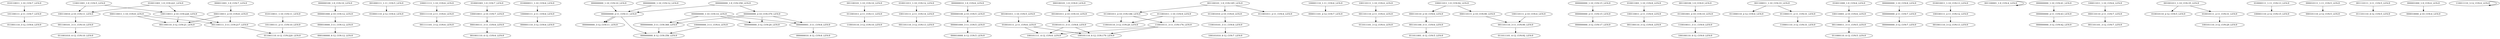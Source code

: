 digraph G {
    "101100111_2-11_COV:7_LEN:9" -> "011001110_3-12_COV:6_LEN:9";
    "110011001_1-9_COV:5_LEN:9" -> "100110010_2-10_COV:11_LEN:9";
    "110011001_1-9_COV:5_LEN:9" -> "100110011_2-10_COV:226_LEN:9";
    "010011001_1-9_COV:221_LEN:9" -> "100110010_2-10_COV:11_LEN:9";
    "010011001_1-9_COV:221_LEN:9" -> "100110011_2-10_COV:226_LEN:9";
    "000000100_1-9_COV:10_LEN:9" -> "000001000_2-10_COV:12_LEN:9";
    "001000111_1-11_COV:5_LEN:9" -> "010001110_2-12_COV:4_LEN:9";
    "100011111_1-10_COV:6_LEN:9" -> "000111110_2-11_COV:6_LEN:9";
    "100010011_2-10_COV:7_LEN:9" -> "000100111_3-11_COV:6_LEN:9";
    "010000011_1-10_COV:6_LEN:9" -> "100000111_2-11_COV:6_LEN:9";
    "000000000_2-11_COV:11_LEN:9" -> "000000000_3-12_COV:11_LEN:9";
    "011001011_2-11_COV:11_LEN:9" -> "110010110_3-12_COV:10_LEN:9";
    "010011011_1-10_COV:12_LEN:9" -> "100110111_2-11_COV:14_LEN:9";
    "000000100_2-10_COV:5_LEN:9" -> "000001000_3-11_COV:5_LEN:9";
    "000000000_2-10_COV:370_LEN:9" -> "000000000_3-11_COV:360_LEN:9";
    "000000000_2-10_COV:370_LEN:9" -> "000000000_3-12_COV:20_LEN:9";
    "000000000_2-10_COV:370_LEN:9" -> "000000001_3-11_COV:8_LEN:9";
    "010010111_3-11_COV:8_LEN:9" -> "100101110_4-12_COV:179_LEN:9";
    "010010111_3-11_COV:8_LEN:9" -> "100101111_4-12_COV:6_LEN:9";
    "001001011_1-10_COV:5_LEN:9" -> "010010111_2-11_COV:6_LEN:9";
    "001100111_3-11_COV:217_LEN:9" -> "011001110_4-12_COV:220_LEN:9";
    "000000000_3-11_COV:360_LEN:9" -> "000000000_4-12_COV:356_LEN:9";
    "011001010_2-10_COV:8_LEN:9" -> "110010101_3-11_COV:8_LEN:9";
    "001100101_1-10_COV:10_LEN:9" -> "011001011_2-11_COV:11_LEN:9";
    "100110010_2-10_COV:11_LEN:9" -> "001100101_3-11_COV:10_LEN:9";
    "110010111_3-11_COV:176_LEN:9" -> "100101110_4-12_COV:179_LEN:9";
    "110010111_3-11_COV:176_LEN:9" -> "100101111_4-12_COV:6_LEN:9";
    "100001110_1-11_COV:6_LEN:9" -> "000011101_2-12_COV:7_LEN:9";
    "100110111_1-10_COV:4_LEN:9" -> "001101110_2-11_COV:4_LEN:9";
    "010110011_1-10_COV:7_LEN:9" -> "101100111_2-11_COV:7_LEN:9";
    "000110011_1-10_COV:8_LEN:9" -> "001100111_3-11_COV:217_LEN:9";
    "000110011_1-10_COV:8_LEN:9" -> "001100110_3-12_COV:21_LEN:9";
    "100110111_2-11_COV:14_LEN:9" -> "001101110_3-12_COV:13_LEN:9";
    "000000000_1-10_COV:12_LEN:9" -> "000000000_2-11_COV:11_LEN:9";
    "010001001_1-9_COV:7_LEN:9" -> "100010011_2-10_COV:7_LEN:9";
    "000110110_2-10_COV:6_LEN:9" -> "001101100_3-11_COV:6_LEN:9";
    "000000000_1-10_COV:15_LEN:9" -> "000000000_2-11_COV:15_LEN:9";
    "010011001_1-10_COV:8_LEN:9" -> "100110011_2-11_COV:9_LEN:9";
    "000100111_3-11_COV:6_LEN:9" -> "001001110_4-12_COV:6_LEN:9";
    "110010011_3-11_COV:9_LEN:9" -> "100100110_4-12_COV:9_LEN:9";
    "001101110_2-11_COV:4_LEN:9" -> "011011101_3-12_COV:4_LEN:9";
    "001100011_1-10_COV:33_LEN:9" -> "011000110_2-12_COV:4_LEN:9";
    "001100011_1-10_COV:33_LEN:9" -> "011000111_2-11_COV:31_LEN:9";
    "000110011_2-10_COV:8_LEN:9" -> "001100111_3-11_COV:217_LEN:9";
    "000110011_2-10_COV:8_LEN:9" -> "001100110_3-12_COV:21_LEN:9";
    "001100100_1-9_COV:9_LEN:9" -> "011001001_2-10_COV:10_LEN:9";
    "010011000_1-9_COV:6_LEN:9" -> "100110001_2-10_COV:6_LEN:9";
    "000111110_2-11_COV:6_LEN:9" -> "001111101_3-12_COV:6_LEN:9";
    "010010111_2-11_COV:6_LEN:9" -> "100101110_4-12_COV:179_LEN:9";
    "010010111_2-11_COV:6_LEN:9" -> "100101111_4-12_COV:6_LEN:9";
    "000000000_1-10_COV:8_LEN:9" -> "000000000_2-11_COV:7_LEN:9";
    "000001000_2-10_COV:12_LEN:9" -> "000010000_3-11_COV:12_LEN:9";
    "001001011_2-10_COV:10_LEN:9" -> "010010111_3-11_COV:8_LEN:9";
    "100100111_2-11_COV:12_LEN:9" -> "001001110_3-12_COV:13_LEN:9";
    "001100001_1-9_COV:4_LEN:9" -> "001100001_1-9_COV:4_LEN:9";
    "011001001_2-10_COV:10_LEN:9" -> "110010011_3-11_COV:9_LEN:9";
    "000000000_2-11_COV:43_LEN:9" -> "000000000_3-12_COV:42_LEN:9";
    "000000000_2-11_COV:11_LEN:9" -> "000000000_3-12_COV:11_LEN:9";
    "000000000_2-11_COV:11_LEN:9" -> "000000000_4-12_COV:356_LEN:9";
    "100011011_1-9_COV:92_LEN:9" -> "000110110_2-10_COV:6_LEN:9";
    "100011011_1-9_COV:92_LEN:9" -> "000110111_2-10_COV:90_LEN:9";
    "000000000_2-11_COV:15_LEN:9" -> "000000000_3-12_COV:17_LEN:9";
    "100011011_1-10_COV:6_LEN:9" -> "000110110_2-11_COV:7_LEN:9";
    "000000000_1-10_COV:14_LEN:9" -> "000000000_3-11_COV:360_LEN:9";
    "000000000_1-10_COV:14_LEN:9" -> "000000000_3-12_COV:20_LEN:9";
    "000000000_1-10_COV:14_LEN:9" -> "000000001_3-11_COV:8_LEN:9";
    "000000000_1-10_COV:41_LEN:9" -> "000000000_2-11_COV:43_LEN:9";
    "001100101_3-11_COV:10_LEN:9" -> "011001010_4-12_COV:10_LEN:9";
    "000000001_3-11_COV:8_LEN:9" -> "000000010_4-12_COV:8_LEN:9";
    "100110001_2-10_COV:6_LEN:9" -> "001100011_3-11_COV:5_LEN:9";
    "001001011_1-10_COV:35_LEN:9" -> "010010110_2-12_COV:5_LEN:9";
    "001001011_1-10_COV:35_LEN:9" -> "010010111_2-11_COV:31_LEN:9";
    "100110011_2-10_COV:226_LEN:9" -> "001100111_3-11_COV:217_LEN:9";
    "100110011_2-10_COV:226_LEN:9" -> "001100110_3-12_COV:21_LEN:9";
    "100110011_2-11_COV:9_LEN:9" -> "001100110_3-12_COV:8_LEN:9";
    "110010101_3-11_COV:8_LEN:9" -> "100101010_4-12_COV:7_LEN:9";
    "010000111_1-11_COV:13_LEN:9" -> "100001110_2-12_COV:15_LEN:9";
    "100110111_2-10_COV:4_LEN:9" -> "001101110_3-11_COV:90_LEN:9";
    "001100011_3-11_COV:5_LEN:9" -> "011000110_4-12_COV:5_LEN:9";
    "101100111_2-11_COV:10_LEN:9" -> "011001110_4-12_COV:220_LEN:9";
    "001101110_3-11_COV:90_LEN:9" -> "011011101_4-12_COV:92_LEN:9";
    "000001000_3-11_COV:5_LEN:9" -> "000010000_4-12_COV:5_LEN:9";
    "000000000_2-11_COV:7_LEN:9" -> "000000000_3-12_COV:7_LEN:9";
    "100000111_2-11_COV:6_LEN:9" -> "000001110_3-12_COV:6_LEN:9";
    "011001011_2-10_COV:186_LEN:9" -> "110010110_3-12_COV:20_LEN:9";
    "011001011_2-10_COV:186_LEN:9" -> "110010111_3-11_COV:176_LEN:9";
    "011000111_2-11_COV:31_LEN:9" -> "110001110_3-12_COV:31_LEN:9";
    "011001011_1-10_COV:9_LEN:9" -> "110010110_3-12_COV:20_LEN:9";
    "011001011_1-10_COV:9_LEN:9" -> "110010111_3-11_COV:176_LEN:9";
    "000110110_2-11_COV:7_LEN:9" -> "001101101_3-12_COV:7_LEN:9";
    "010010111_2-11_COV:31_LEN:9" -> "100101110_3-12_COV:29_LEN:9";
    "000010111_1-11_COV:5_LEN:9" -> "000101110_2-12_COV:5_LEN:9";
    "001100101_1-9_COV:185_LEN:9" -> "011001011_2-11_COV:4_LEN:9";
    "001100101_1-9_COV:185_LEN:9" -> "011001010_2-10_COV:8_LEN:9";
    "001100101_1-9_COV:185_LEN:9" -> "011001011_2-10_COV:186_LEN:9";
    "000100101_1-9_COV:9_LEN:9" -> "001001011_2-10_COV:10_LEN:9";
    "000010000_3-11_COV:12_LEN:9" -> "000100000_4-12_COV:12_LEN:9";
    "001110111_3-11_COV:5_LEN:9" -> "011101110_4-12_COV:5_LEN:9";
    "000110111_2-10_COV:90_LEN:9" -> "001101110_3-11_COV:90_LEN:9";
    "010010011_1-10_COV:13_LEN:9" -> "100100111_2-11_COV:12_LEN:9";
    "000000000_1-9_COV:358_LEN:9" -> "000000000_2-11_COV:11_LEN:9";
    "000000000_1-9_COV:358_LEN:9" -> "000000000_2-10_COV:370_LEN:9";
    "000001000_1-9_COV:4_LEN:9" -> "000010000_2-10_COV:4_LEN:9";
    "001101100_3-11_COV:6_LEN:9" -> "011011001_4-12_COV:5_LEN:9";
    "100000000_3-11_COV:4_LEN:9" -> "000000000_4-12_COV:356_LEN:9";
    "110011110_3-12_COV:4_LEN:9" -> "110011110_3-12_COV:4_LEN:9";
    "000000000_1-10_COV:10_LEN:9" -> "000000000_2-11_COV:11_LEN:9";
    "000011001_1-9_COV:7_LEN:9" -> "000110011_2-10_COV:8_LEN:9";
    "010110011_1-10_COV:11_LEN:9" -> "101100111_2-11_COV:10_LEN:9";
    "000000010_1-9_COV:6_LEN:9" -> "000000100_2-10_COV:5_LEN:9";
}

